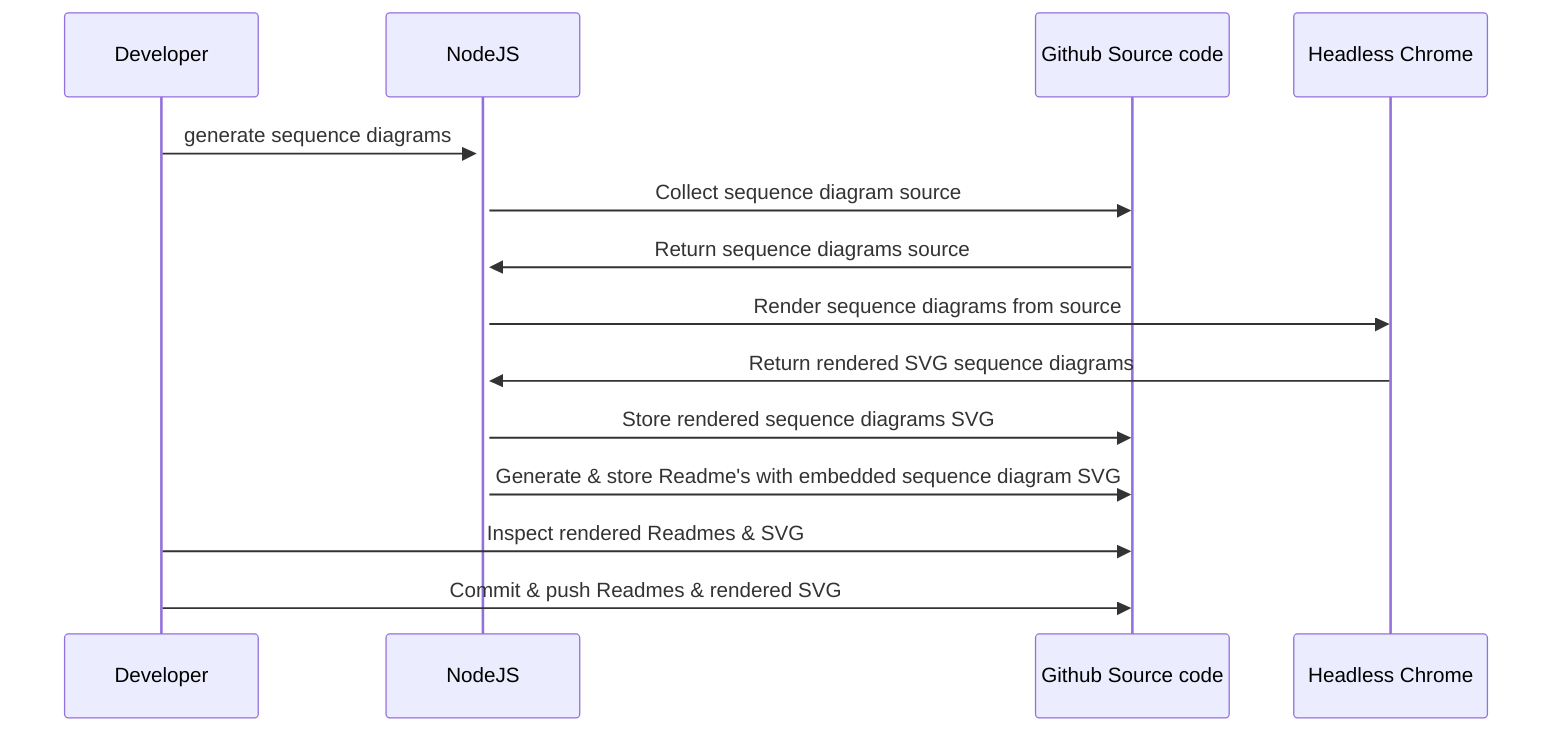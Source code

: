 sequenceDiagram

Developer->>+NodeJS: generate sequence diagrams
NodeJS->>Github Source code: Collect sequence diagram source
Github Source code->>NodeJS: Return sequence diagrams source
NodeJS->>Headless Chrome: Render sequence diagrams from source
Headless Chrome->>NodeJS : Return rendered SVG sequence diagrams
NodeJS->>Github Source code : Store rendered sequence diagrams SVG
NodeJS->>Github Source code : Generate & store Readme's with embedded sequence diagram SVG
Developer->>Github Source code : Inspect rendered Readmes & SVG
Developer->>Github Source code : Commit & push Readmes & rendered SVG